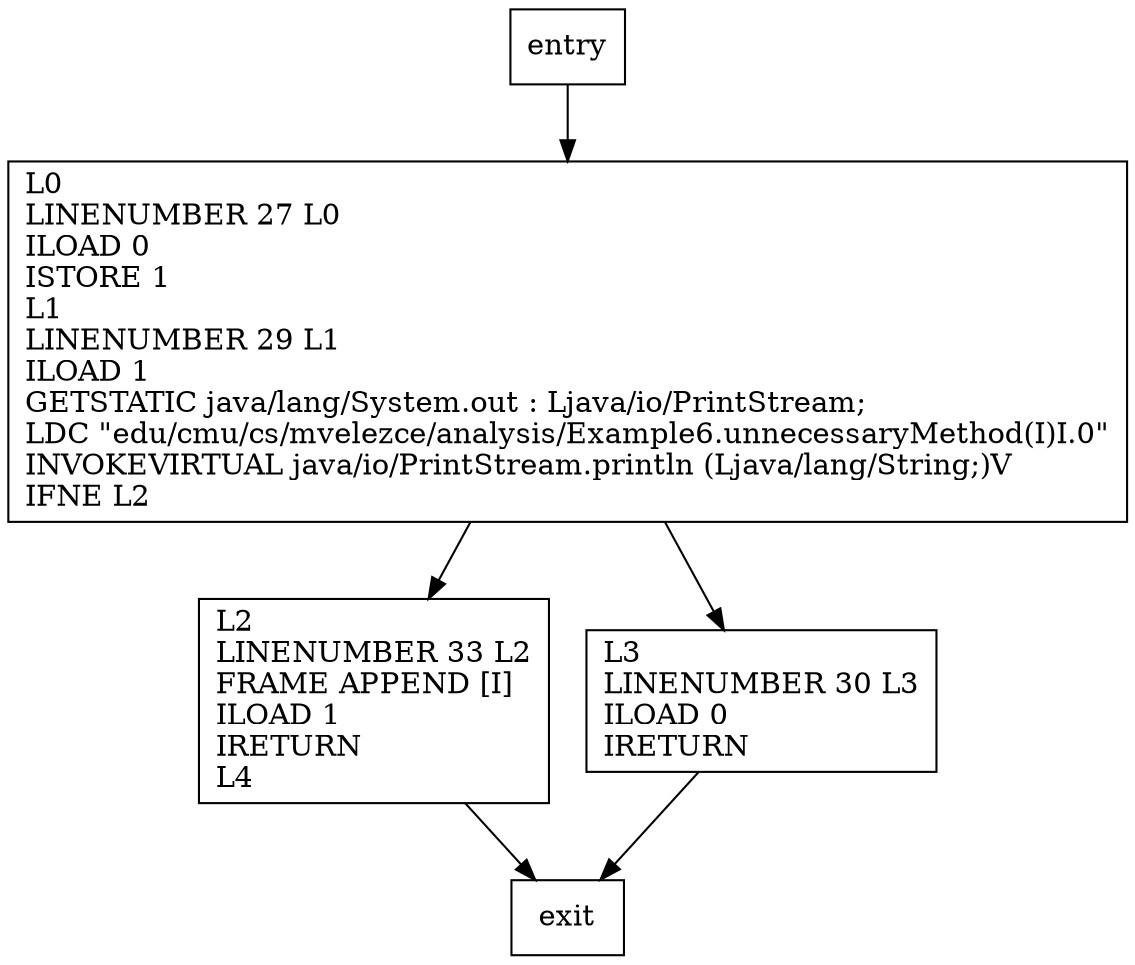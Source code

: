 digraph unnecessaryMethod {
node [shape=record];
672982715 [label="L0\lLINENUMBER 27 L0\lILOAD 0\lISTORE 1\lL1\lLINENUMBER 29 L1\lILOAD 1\lGETSTATIC java/lang/System.out : Ljava/io/PrintStream;\lLDC \"edu/cmu/cs/mvelezce/analysis/Example6.unnecessaryMethod(I)I.0\"\lINVOKEVIRTUAL java/io/PrintStream.println (Ljava/lang/String;)V\lIFNE L2\l"];
2048888303 [label="L2\lLINENUMBER 33 L2\lFRAME APPEND [I]\lILOAD 1\lIRETURN\lL4\l"];
819092483 [label="L3\lLINENUMBER 30 L3\lILOAD 0\lIRETURN\l"];
entry;
exit;
entry -> 672982715;
672982715 -> 2048888303;
672982715 -> 819092483;
2048888303 -> exit;
819092483 -> exit;
}

